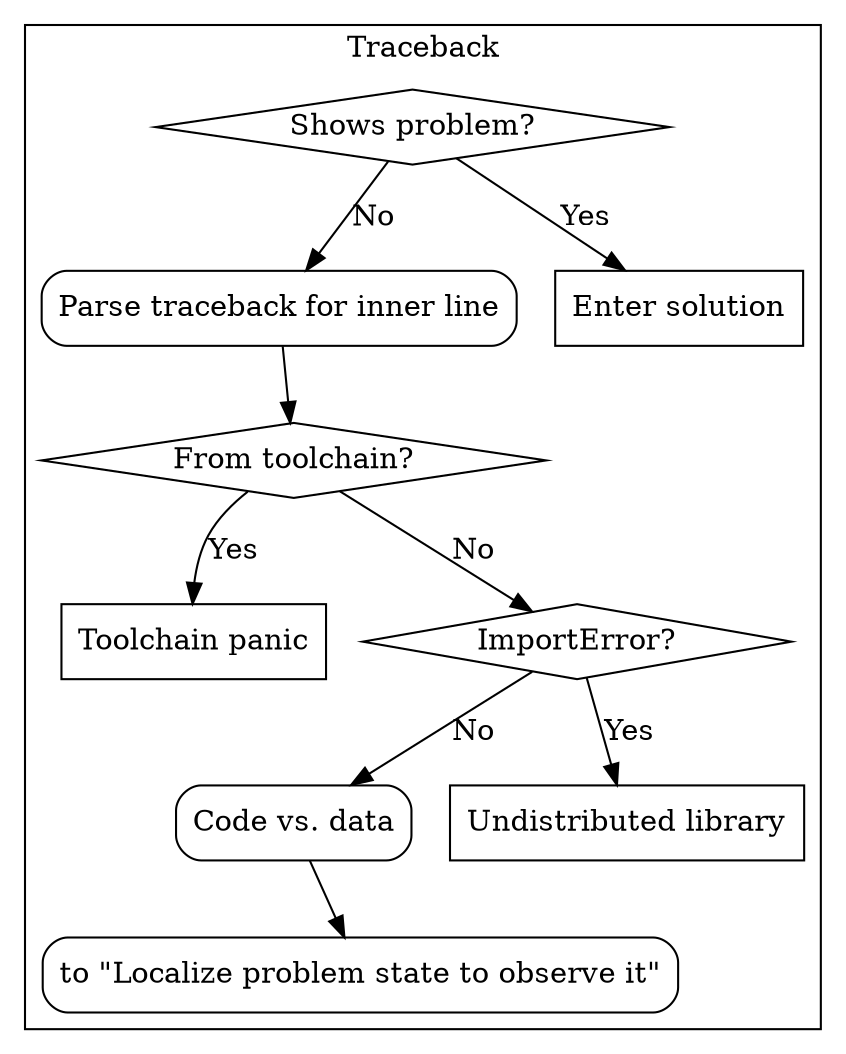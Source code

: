 digraph {
  subgraph cluster_traceback {
    label="Traceback"

    node[shape="box", style="rounded"]
      "Parse traceback for inner line"; "Code vs. data"; "to \"Localize problem state to observe it\""
    node[shape="box", style=""] # sink
      "Enter solution"; "Toolchain panic"; "Undistributed library";
    node[shape="diamond", style=""] # branch
      "Shows problem?"; "From toolchain?"; "ImportError?"

    "Shows problem?" -> "Enter solution"[label="Yes"]
    "Shows problem?" -> "Parse traceback for inner line"[label="No"]
    "Parse traceback for inner line" -> "From toolchain?"
    "From toolchain?" -> "Toolchain panic"[label="Yes"]
    "From toolchain?" -> "ImportError?"[label="No"]
    "ImportError?" -> "Undistributed library"[label="Yes"]
    "ImportError?" -> "Code vs. data"[label="No"]
    "Code vs. data" -> "to \"Localize problem state to observe it\""
  }
}